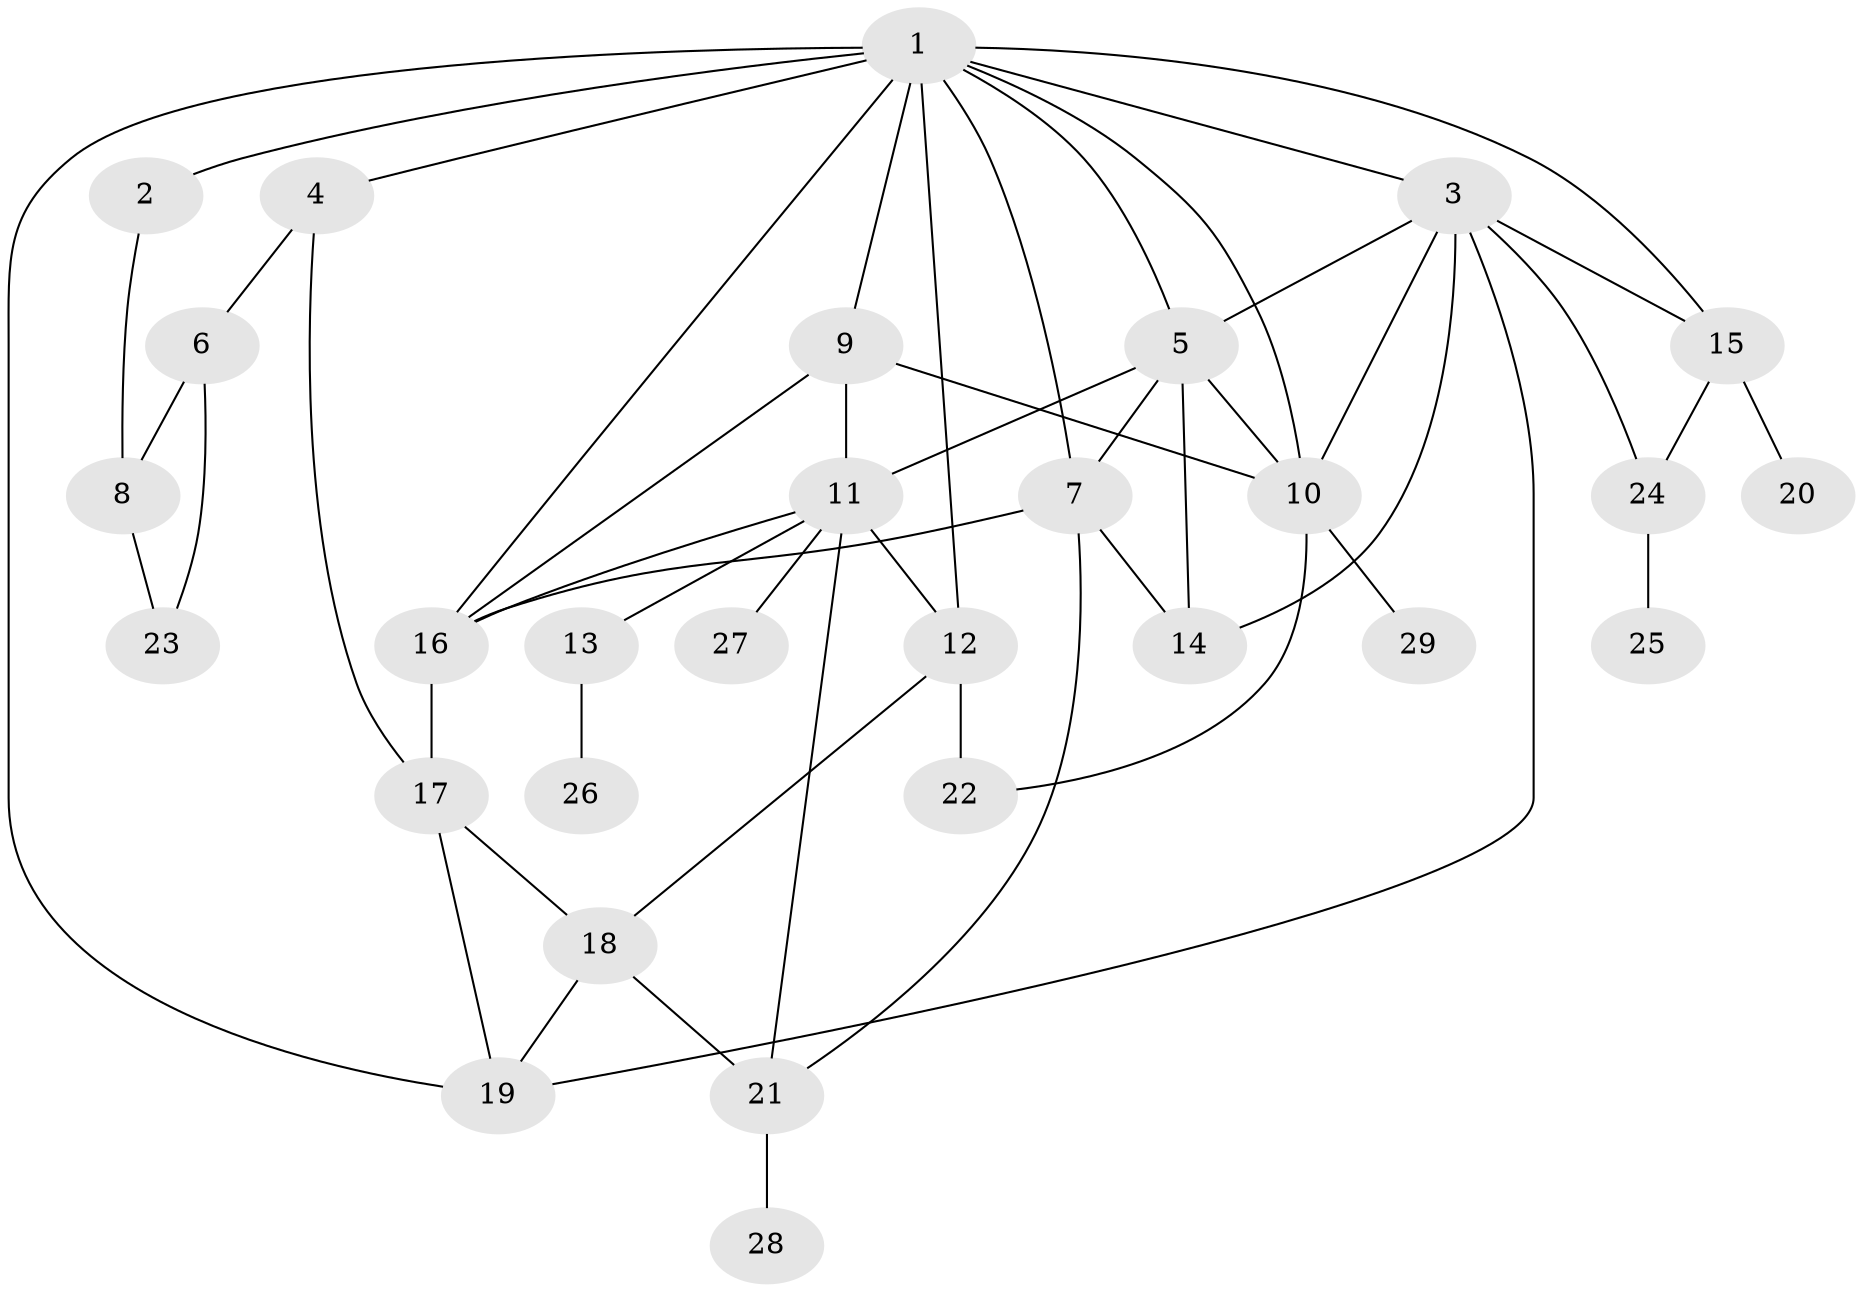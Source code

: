 // original degree distribution, {5: 0.1206896551724138, 2: 0.25862068965517243, 3: 0.27586206896551724, 8: 0.017241379310344827, 4: 0.1206896551724138, 1: 0.1724137931034483, 6: 0.017241379310344827, 7: 0.017241379310344827}
// Generated by graph-tools (version 1.1) at 2025/34/03/09/25 02:34:29]
// undirected, 29 vertices, 52 edges
graph export_dot {
graph [start="1"]
  node [color=gray90,style=filled];
  1;
  2;
  3;
  4;
  5;
  6;
  7;
  8;
  9;
  10;
  11;
  12;
  13;
  14;
  15;
  16;
  17;
  18;
  19;
  20;
  21;
  22;
  23;
  24;
  25;
  26;
  27;
  28;
  29;
  1 -- 2 [weight=1.0];
  1 -- 3 [weight=1.0];
  1 -- 4 [weight=2.0];
  1 -- 5 [weight=1.0];
  1 -- 7 [weight=1.0];
  1 -- 9 [weight=1.0];
  1 -- 10 [weight=1.0];
  1 -- 12 [weight=1.0];
  1 -- 15 [weight=1.0];
  1 -- 16 [weight=1.0];
  1 -- 19 [weight=1.0];
  2 -- 8 [weight=1.0];
  3 -- 5 [weight=1.0];
  3 -- 10 [weight=1.0];
  3 -- 14 [weight=1.0];
  3 -- 15 [weight=1.0];
  3 -- 19 [weight=1.0];
  3 -- 24 [weight=1.0];
  4 -- 6 [weight=1.0];
  4 -- 17 [weight=2.0];
  5 -- 7 [weight=1.0];
  5 -- 10 [weight=2.0];
  5 -- 11 [weight=1.0];
  5 -- 14 [weight=2.0];
  6 -- 8 [weight=1.0];
  6 -- 23 [weight=1.0];
  7 -- 14 [weight=1.0];
  7 -- 16 [weight=1.0];
  7 -- 21 [weight=1.0];
  8 -- 23 [weight=1.0];
  9 -- 10 [weight=1.0];
  9 -- 11 [weight=1.0];
  9 -- 16 [weight=1.0];
  10 -- 22 [weight=1.0];
  10 -- 29 [weight=1.0];
  11 -- 12 [weight=1.0];
  11 -- 13 [weight=1.0];
  11 -- 16 [weight=1.0];
  11 -- 21 [weight=1.0];
  11 -- 27 [weight=1.0];
  12 -- 18 [weight=1.0];
  12 -- 22 [weight=1.0];
  13 -- 26 [weight=1.0];
  15 -- 20 [weight=1.0];
  15 -- 24 [weight=1.0];
  16 -- 17 [weight=1.0];
  17 -- 18 [weight=1.0];
  17 -- 19 [weight=1.0];
  18 -- 19 [weight=1.0];
  18 -- 21 [weight=1.0];
  21 -- 28 [weight=1.0];
  24 -- 25 [weight=1.0];
}
